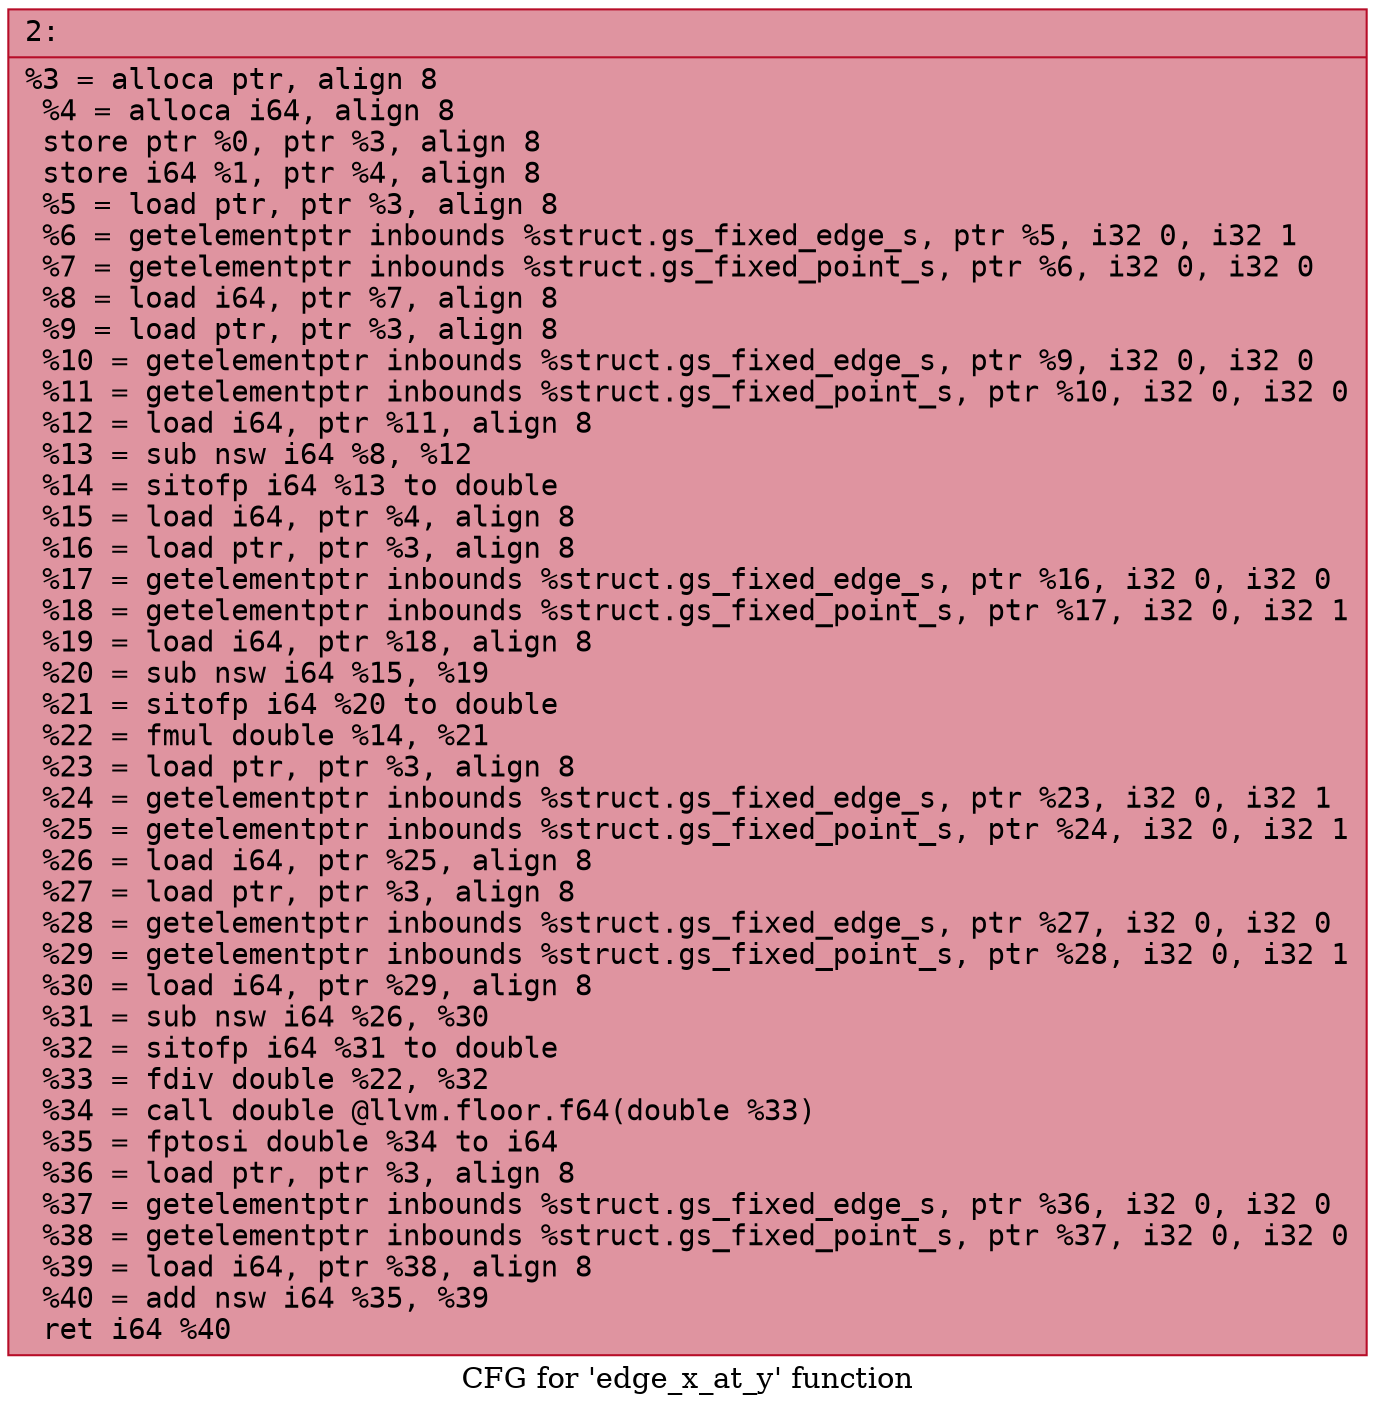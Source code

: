 digraph "CFG for 'edge_x_at_y' function" {
	label="CFG for 'edge_x_at_y' function";

	Node0x60000323afd0 [shape=record,color="#b70d28ff", style=filled, fillcolor="#b70d2870" fontname="Courier",label="{2:\l|  %3 = alloca ptr, align 8\l  %4 = alloca i64, align 8\l  store ptr %0, ptr %3, align 8\l  store i64 %1, ptr %4, align 8\l  %5 = load ptr, ptr %3, align 8\l  %6 = getelementptr inbounds %struct.gs_fixed_edge_s, ptr %5, i32 0, i32 1\l  %7 = getelementptr inbounds %struct.gs_fixed_point_s, ptr %6, i32 0, i32 0\l  %8 = load i64, ptr %7, align 8\l  %9 = load ptr, ptr %3, align 8\l  %10 = getelementptr inbounds %struct.gs_fixed_edge_s, ptr %9, i32 0, i32 0\l  %11 = getelementptr inbounds %struct.gs_fixed_point_s, ptr %10, i32 0, i32 0\l  %12 = load i64, ptr %11, align 8\l  %13 = sub nsw i64 %8, %12\l  %14 = sitofp i64 %13 to double\l  %15 = load i64, ptr %4, align 8\l  %16 = load ptr, ptr %3, align 8\l  %17 = getelementptr inbounds %struct.gs_fixed_edge_s, ptr %16, i32 0, i32 0\l  %18 = getelementptr inbounds %struct.gs_fixed_point_s, ptr %17, i32 0, i32 1\l  %19 = load i64, ptr %18, align 8\l  %20 = sub nsw i64 %15, %19\l  %21 = sitofp i64 %20 to double\l  %22 = fmul double %14, %21\l  %23 = load ptr, ptr %3, align 8\l  %24 = getelementptr inbounds %struct.gs_fixed_edge_s, ptr %23, i32 0, i32 1\l  %25 = getelementptr inbounds %struct.gs_fixed_point_s, ptr %24, i32 0, i32 1\l  %26 = load i64, ptr %25, align 8\l  %27 = load ptr, ptr %3, align 8\l  %28 = getelementptr inbounds %struct.gs_fixed_edge_s, ptr %27, i32 0, i32 0\l  %29 = getelementptr inbounds %struct.gs_fixed_point_s, ptr %28, i32 0, i32 1\l  %30 = load i64, ptr %29, align 8\l  %31 = sub nsw i64 %26, %30\l  %32 = sitofp i64 %31 to double\l  %33 = fdiv double %22, %32\l  %34 = call double @llvm.floor.f64(double %33)\l  %35 = fptosi double %34 to i64\l  %36 = load ptr, ptr %3, align 8\l  %37 = getelementptr inbounds %struct.gs_fixed_edge_s, ptr %36, i32 0, i32 0\l  %38 = getelementptr inbounds %struct.gs_fixed_point_s, ptr %37, i32 0, i32 0\l  %39 = load i64, ptr %38, align 8\l  %40 = add nsw i64 %35, %39\l  ret i64 %40\l}"];
}
